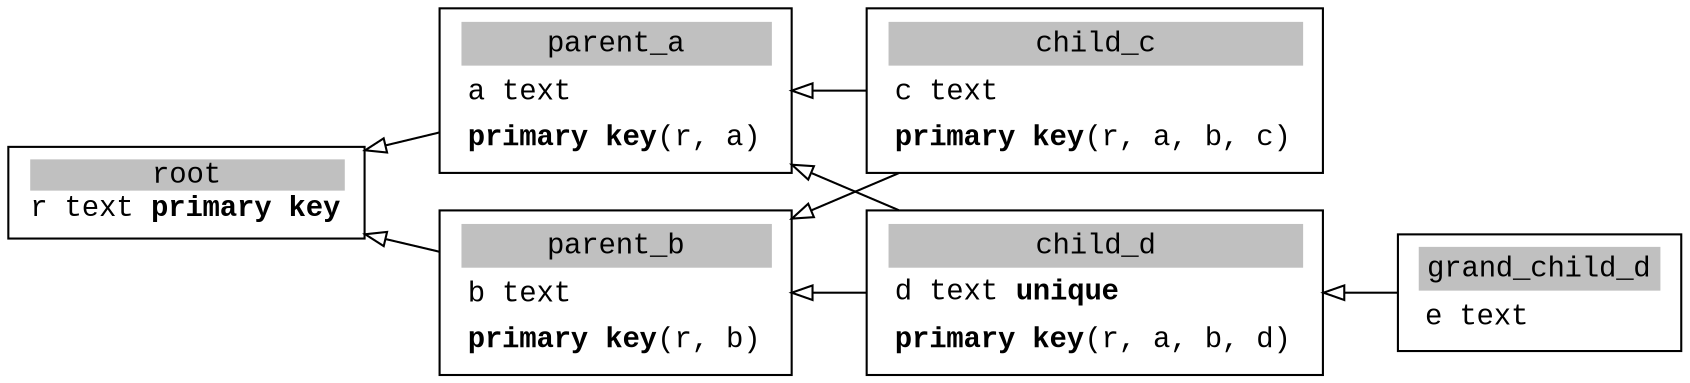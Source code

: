 ##Command to get the layout: "dot -Tpng datastruct.gv > datastruct.png"
digraph g {
  graph [fontsize=30 labelloc="t" label="" splines=true overlap=false rankdir = "RL"];
  ratio = auto;
  "root" [ style = "filled" penwidth = 1 fillcolor = "white" fontname = "Courier New" shape = "box" label =<<table border="0" cellborder="0" cellpadding="0" bgcolor="white"><tr><td bgcolor="grey" align="center" colspan="2"><font color="black">root</font></td></tr><tr><td align="left" port="r0">r text <b>primary key</b></td></tr></table>> ];
  "parent_a" [ style = "filled" penwidth = 1 fillcolor = "white" fontname = "Courier New" shape = "box" label =<<table border="0" cellborder="0" cellpadding="3" bgcolor="white"><tr><td bgcolor="grey" align="center" colspan="2"><font color="black">parent_a</font></td></tr><tr><td align="left" port="r3">a text</td></tr><tr><td align="left" port="r3"><b>primary key</b>(r, a)</td></tr></table>> ];
  "parent_b" [ style = "filled" penwidth = 1 fillcolor = "white" fontname = "Courier New" shape = "box" label =<<table border="0" cellborder="0" cellpadding="3" bgcolor="white"><tr><td bgcolor="grey" align="center" colspan="2"><font color="black">parent_b</font></td></tr><tr><td align="left" port="r3">b text</td></tr><tr><td align="left" port="r3"><b>primary key</b>(r, b)</td></tr></table>> ];
  "child_c" [ style = "filled" penwidth = 1 fillcolor = "white" fontname = "Courier New" shape = "box" label =<<table border="0" cellborder="0" cellpadding="3" bgcolor="white"><tr><td bgcolor="grey" align="center" colspan="2"><font color="black">child_c</font></td></tr><tr><td align="left" port="r3">c text</td></tr><tr><td align="left" port="r3"><b>primary key</b>(r, a, b, c)</td></tr></table>> ];
  "child_d" [ style = "filled" penwidth = 1 fillcolor = "white" fontname = "Courier New" shape = "box" label =<<table border="0" cellborder="0" cellpadding="3" bgcolor="white"><tr><td bgcolor="grey" align="center" colspan="2"><font color="black">child_d</font></td></tr><tr><td align="left" port="r3">d text <b>unique</b></td></tr><tr><td align="left" port="r3"><b>primary key</b>(r, a, b, d)</td></tr></table>> ];
  "grand_child_d" [ style = "filled" penwidth = 1 fillcolor = "white" fontname = "Courier New" shape = "box" label =<<table border="0" cellborder="0" cellpadding="3" bgcolor="white"><tr><td bgcolor="grey" align="center" colspan="2"><font color="black">grand_child_d</font></td></tr><tr><td align="left" port="r3">e text</td></tr></table>> ];
  parent_a -> root [ arrowhead = "onormal" ];
  parent_b -> root [ arrowhead = "onormal" ];
  child_c -> parent_a [ arrowhead = "onormal" ];
  child_c -> parent_b [ arrowhead = "onormal" ];
  child_d -> parent_a [ arrowhead = "onormal" ];
  child_d -> parent_b [ arrowhead = "onormal" ];
  grand_child_d -> child_d [ arrowhead = "onormal" ];
}
